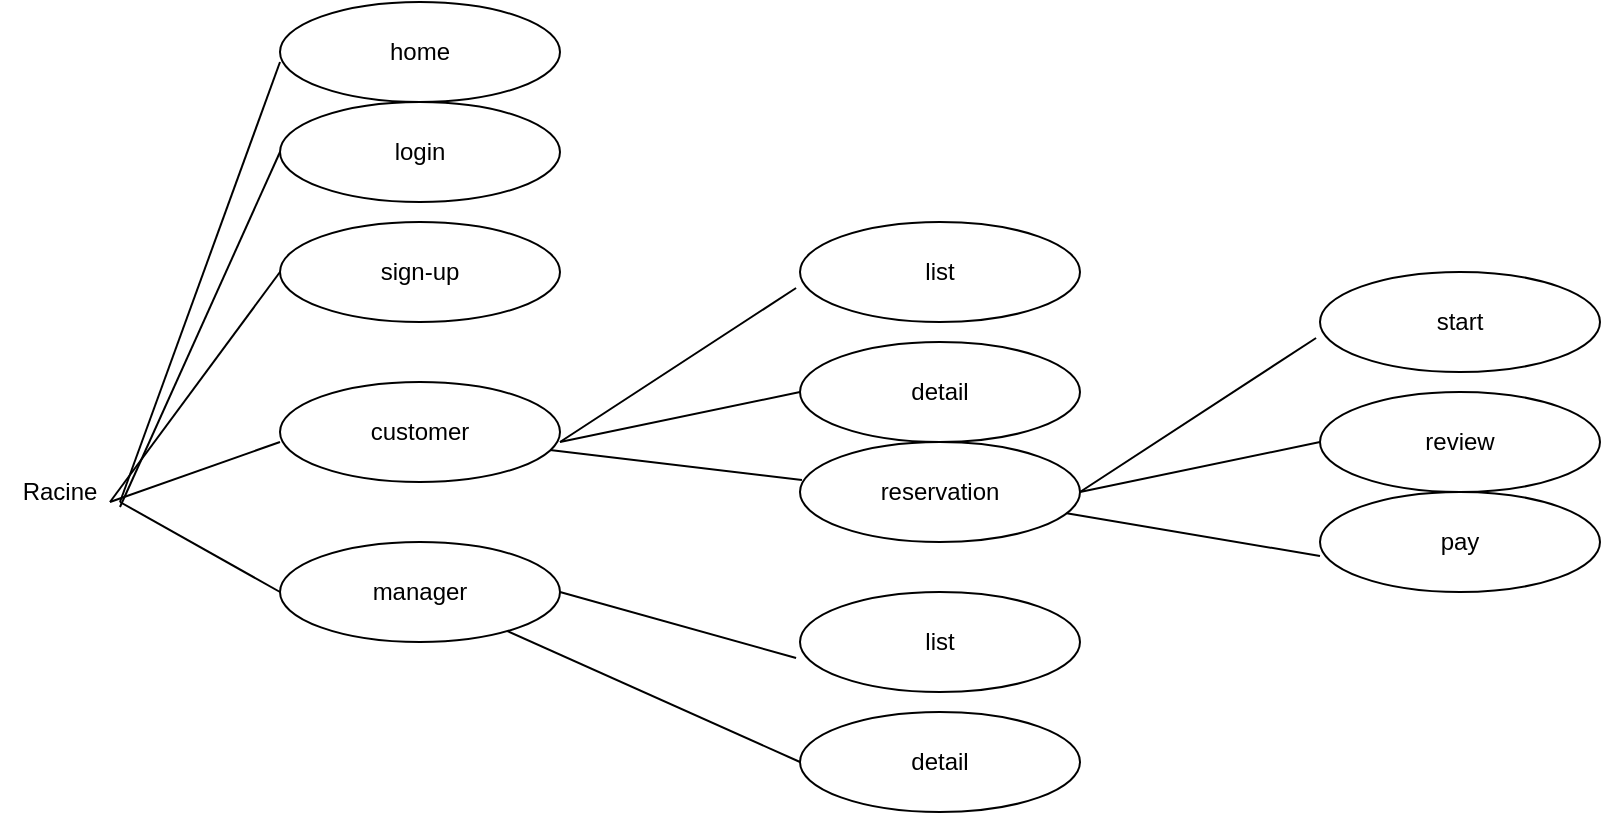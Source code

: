 <mxfile version="24.0.7" type="github">
  <diagram name="Page-1" id="JrUIfgVRSp0UM8ETx353">
    <mxGraphModel dx="1898" dy="619" grid="1" gridSize="10" guides="1" tooltips="1" connect="1" arrows="1" fold="1" page="1" pageScale="1" pageWidth="827" pageHeight="1169" math="0" shadow="0">
      <root>
        <mxCell id="0" />
        <mxCell id="1" parent="0" />
        <mxCell id="n7JFr-5hj81nrRRgK0mp-4" value="sign-up" style="ellipse;whiteSpace=wrap;html=1;" parent="1" vertex="1">
          <mxGeometry x="110" y="170" width="140" height="50" as="geometry" />
        </mxCell>
        <mxCell id="n7JFr-5hj81nrRRgK0mp-5" value="list" style="ellipse;whiteSpace=wrap;html=1;" parent="1" vertex="1">
          <mxGeometry x="370" y="170" width="140" height="50" as="geometry" />
        </mxCell>
        <mxCell id="n7JFr-5hj81nrRRgK0mp-7" value="detail" style="ellipse;whiteSpace=wrap;html=1;" parent="1" vertex="1">
          <mxGeometry x="370" y="230" width="140" height="50" as="geometry" />
        </mxCell>
        <mxCell id="n7JFr-5hj81nrRRgK0mp-8" value="reservation" style="ellipse;whiteSpace=wrap;html=1;" parent="1" vertex="1">
          <mxGeometry x="370" y="280" width="140" height="50" as="geometry" />
        </mxCell>
        <mxCell id="n7JFr-5hj81nrRRgK0mp-9" value="customer" style="ellipse;whiteSpace=wrap;html=1;" parent="1" vertex="1">
          <mxGeometry x="110" y="250" width="140" height="50" as="geometry" />
        </mxCell>
        <mxCell id="n7JFr-5hj81nrRRgK0mp-24" value="" style="endArrow=none;html=1;rounded=0;exitX=0.5;exitY=0.5;exitDx=0;exitDy=0;exitPerimeter=0;entryX=0;entryY=0.5;entryDx=0;entryDy=0;" parent="1" target="n7JFr-5hj81nrRRgK0mp-4" edge="1">
          <mxGeometry width="50" height="50" relative="1" as="geometry">
            <mxPoint x="25" y="310" as="sourcePoint" />
            <mxPoint x="140" y="210" as="targetPoint" />
          </mxGeometry>
        </mxCell>
        <mxCell id="n7JFr-5hj81nrRRgK0mp-25" value="" style="endArrow=none;html=1;rounded=0;exitX=0.5;exitY=0.5;exitDx=0;exitDy=0;exitPerimeter=0;" parent="1" edge="1">
          <mxGeometry width="50" height="50" relative="1" as="geometry">
            <mxPoint x="25" y="310" as="sourcePoint" />
            <mxPoint x="110" y="280" as="targetPoint" />
          </mxGeometry>
        </mxCell>
        <mxCell id="VkAto_T7RoTl3e5We4uX-1" value="" style="endArrow=none;html=1;rounded=0;entryX=-0.014;entryY=0.66;entryDx=0;entryDy=0;entryPerimeter=0;" edge="1" parent="1" target="n7JFr-5hj81nrRRgK0mp-5">
          <mxGeometry width="50" height="50" relative="1" as="geometry">
            <mxPoint x="250" y="280" as="sourcePoint" />
            <mxPoint x="300" y="230" as="targetPoint" />
          </mxGeometry>
        </mxCell>
        <mxCell id="VkAto_T7RoTl3e5We4uX-2" value="" style="endArrow=none;html=1;rounded=0;entryX=0;entryY=0.5;entryDx=0;entryDy=0;" edge="1" parent="1" target="n7JFr-5hj81nrRRgK0mp-7">
          <mxGeometry width="50" height="50" relative="1" as="geometry">
            <mxPoint x="250" y="280" as="sourcePoint" />
            <mxPoint x="378" y="213" as="targetPoint" />
          </mxGeometry>
        </mxCell>
        <mxCell id="VkAto_T7RoTl3e5We4uX-3" value="" style="endArrow=none;html=1;rounded=0;entryX=0.007;entryY=0.38;entryDx=0;entryDy=0;exitX=0.964;exitY=0.68;exitDx=0;exitDy=0;exitPerimeter=0;entryPerimeter=0;" edge="1" parent="1" source="n7JFr-5hj81nrRRgK0mp-9" target="n7JFr-5hj81nrRRgK0mp-8">
          <mxGeometry width="50" height="50" relative="1" as="geometry">
            <mxPoint x="260" y="290" as="sourcePoint" />
            <mxPoint x="380" y="265" as="targetPoint" />
          </mxGeometry>
        </mxCell>
        <mxCell id="VkAto_T7RoTl3e5We4uX-4" value="start" style="ellipse;whiteSpace=wrap;html=1;" vertex="1" parent="1">
          <mxGeometry x="630" y="195" width="140" height="50" as="geometry" />
        </mxCell>
        <mxCell id="VkAto_T7RoTl3e5We4uX-5" value="review" style="ellipse;whiteSpace=wrap;html=1;" vertex="1" parent="1">
          <mxGeometry x="630" y="255" width="140" height="50" as="geometry" />
        </mxCell>
        <mxCell id="VkAto_T7RoTl3e5We4uX-6" value="pay" style="ellipse;whiteSpace=wrap;html=1;" vertex="1" parent="1">
          <mxGeometry x="630" y="305" width="140" height="50" as="geometry" />
        </mxCell>
        <mxCell id="VkAto_T7RoTl3e5We4uX-7" value="" style="endArrow=none;html=1;rounded=0;entryX=-0.014;entryY=0.66;entryDx=0;entryDy=0;entryPerimeter=0;" edge="1" parent="1" target="VkAto_T7RoTl3e5We4uX-4">
          <mxGeometry width="50" height="50" relative="1" as="geometry">
            <mxPoint x="510" y="305" as="sourcePoint" />
            <mxPoint x="560" y="255" as="targetPoint" />
          </mxGeometry>
        </mxCell>
        <mxCell id="VkAto_T7RoTl3e5We4uX-8" value="" style="endArrow=none;html=1;rounded=0;entryX=0;entryY=0.5;entryDx=0;entryDy=0;" edge="1" parent="1" target="VkAto_T7RoTl3e5We4uX-5">
          <mxGeometry width="50" height="50" relative="1" as="geometry">
            <mxPoint x="510" y="305" as="sourcePoint" />
            <mxPoint x="638" y="238" as="targetPoint" />
          </mxGeometry>
        </mxCell>
        <mxCell id="VkAto_T7RoTl3e5We4uX-9" value="" style="endArrow=none;html=1;rounded=0;entryX=0;entryY=0.64;entryDx=0;entryDy=0;entryPerimeter=0;" edge="1" parent="1" source="n7JFr-5hj81nrRRgK0mp-8" target="VkAto_T7RoTl3e5We4uX-6">
          <mxGeometry width="50" height="50" relative="1" as="geometry">
            <mxPoint x="530" y="480" as="sourcePoint" />
            <mxPoint x="580" y="430" as="targetPoint" />
          </mxGeometry>
        </mxCell>
        <mxCell id="VkAto_T7RoTl3e5We4uX-11" value="home" style="ellipse;whiteSpace=wrap;html=1;" vertex="1" parent="1">
          <mxGeometry x="110" y="60" width="140" height="50" as="geometry" />
        </mxCell>
        <mxCell id="VkAto_T7RoTl3e5We4uX-12" value="login" style="ellipse;whiteSpace=wrap;html=1;" vertex="1" parent="1">
          <mxGeometry x="110" y="110" width="140" height="50" as="geometry" />
        </mxCell>
        <mxCell id="VkAto_T7RoTl3e5We4uX-14" value="list" style="ellipse;whiteSpace=wrap;html=1;" vertex="1" parent="1">
          <mxGeometry x="370" y="355" width="140" height="50" as="geometry" />
        </mxCell>
        <mxCell id="VkAto_T7RoTl3e5We4uX-15" value="detail" style="ellipse;whiteSpace=wrap;html=1;" vertex="1" parent="1">
          <mxGeometry x="370" y="415" width="140" height="50" as="geometry" />
        </mxCell>
        <mxCell id="VkAto_T7RoTl3e5We4uX-17" value="manager" style="ellipse;whiteSpace=wrap;html=1;" vertex="1" parent="1">
          <mxGeometry x="110" y="330" width="140" height="50" as="geometry" />
        </mxCell>
        <mxCell id="VkAto_T7RoTl3e5We4uX-18" value="" style="endArrow=none;html=1;rounded=0;entryX=-0.014;entryY=0.66;entryDx=0;entryDy=0;entryPerimeter=0;exitX=1;exitY=0.5;exitDx=0;exitDy=0;" edge="1" parent="1" target="VkAto_T7RoTl3e5We4uX-14" source="VkAto_T7RoTl3e5We4uX-17">
          <mxGeometry width="50" height="50" relative="1" as="geometry">
            <mxPoint x="250" y="465" as="sourcePoint" />
            <mxPoint x="300" y="415" as="targetPoint" />
          </mxGeometry>
        </mxCell>
        <mxCell id="VkAto_T7RoTl3e5We4uX-19" value="" style="endArrow=none;html=1;rounded=0;entryX=0;entryY=0.5;entryDx=0;entryDy=0;" edge="1" parent="1" target="VkAto_T7RoTl3e5We4uX-15" source="VkAto_T7RoTl3e5We4uX-17">
          <mxGeometry width="50" height="50" relative="1" as="geometry">
            <mxPoint x="250" y="465" as="sourcePoint" />
            <mxPoint x="378" y="398" as="targetPoint" />
          </mxGeometry>
        </mxCell>
        <mxCell id="VkAto_T7RoTl3e5We4uX-21" value="" style="endArrow=none;html=1;rounded=0;entryX=0;entryY=0.5;entryDx=0;entryDy=0;" edge="1" parent="1" target="VkAto_T7RoTl3e5We4uX-17">
          <mxGeometry width="50" height="50" relative="1" as="geometry">
            <mxPoint x="30" y="310" as="sourcePoint" />
            <mxPoint x="80" y="330" as="targetPoint" />
          </mxGeometry>
        </mxCell>
        <mxCell id="VkAto_T7RoTl3e5We4uX-23" value="&lt;div&gt;Racine&lt;/div&gt;" style="text;html=1;align=center;verticalAlign=middle;whiteSpace=wrap;rounded=0;" vertex="1" parent="1">
          <mxGeometry x="-30" y="290" width="60" height="30" as="geometry" />
        </mxCell>
        <mxCell id="VkAto_T7RoTl3e5We4uX-24" value="" style="endArrow=none;html=1;rounded=0;entryX=0;entryY=0.5;entryDx=0;entryDy=0;exitX=1;exitY=0.75;exitDx=0;exitDy=0;" edge="1" parent="1" source="VkAto_T7RoTl3e5We4uX-23" target="VkAto_T7RoTl3e5We4uX-12">
          <mxGeometry width="50" height="50" relative="1" as="geometry">
            <mxPoint x="10" y="230" as="sourcePoint" />
            <mxPoint x="60" y="180" as="targetPoint" />
          </mxGeometry>
        </mxCell>
        <mxCell id="VkAto_T7RoTl3e5We4uX-25" value="" style="endArrow=none;html=1;rounded=0;" edge="1" parent="1">
          <mxGeometry width="50" height="50" relative="1" as="geometry">
            <mxPoint x="30" y="310" as="sourcePoint" />
            <mxPoint x="110" y="90" as="targetPoint" />
          </mxGeometry>
        </mxCell>
      </root>
    </mxGraphModel>
  </diagram>
</mxfile>
